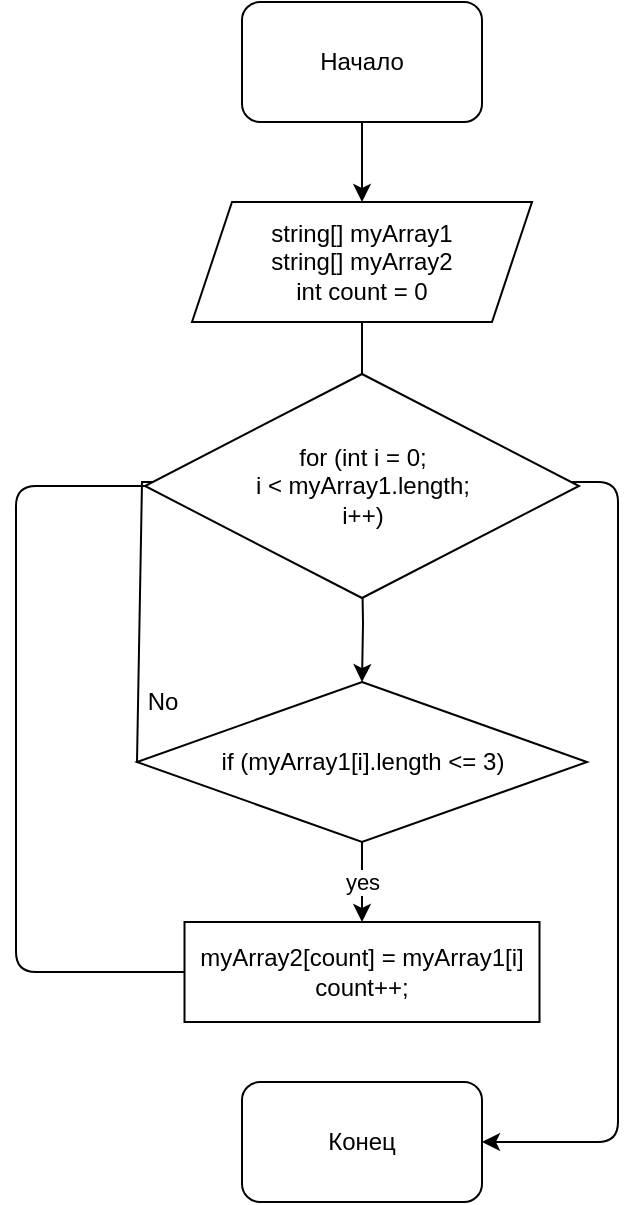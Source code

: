 <mxfile>
    <diagram id="RlWe495j_DQlxG0aJYm0" name="Страница 1">
        <mxGraphModel dx="650" dy="378" grid="1" gridSize="10" guides="1" tooltips="1" connect="1" arrows="1" fold="1" page="1" pageScale="1" pageWidth="827" pageHeight="1169" math="0" shadow="0">
            <root>
                <mxCell id="0"/>
                <mxCell id="1" parent="0"/>
                <mxCell id="2" value="" style="edgeStyle=orthogonalEdgeStyle;rounded=0;orthogonalLoop=1;jettySize=auto;html=1;" edge="1" parent="1" source="3" target="5">
                    <mxGeometry relative="1" as="geometry"/>
                </mxCell>
                <mxCell id="3" value="Начало" style="rounded=1;whiteSpace=wrap;html=1;" vertex="1" parent="1">
                    <mxGeometry x="330" y="10" width="120" height="60" as="geometry"/>
                </mxCell>
                <mxCell id="4" value="" style="edgeStyle=orthogonalEdgeStyle;rounded=0;orthogonalLoop=1;jettySize=auto;html=1;" edge="1" parent="1" source="5">
                    <mxGeometry relative="1" as="geometry">
                        <mxPoint x="390" y="210" as="targetPoint"/>
                    </mxGeometry>
                </mxCell>
                <mxCell id="5" value="&amp;nbsp;string[] myArray1&amp;nbsp;&lt;br&gt;string[] myArray2&lt;br&gt;int count = 0" style="shape=parallelogram;perimeter=parallelogramPerimeter;whiteSpace=wrap;html=1;fixedSize=1;" vertex="1" parent="1">
                    <mxGeometry x="305" y="110" width="170" height="60" as="geometry"/>
                </mxCell>
                <mxCell id="6" value="" style="edgeStyle=orthogonalEdgeStyle;rounded=0;orthogonalLoop=1;jettySize=auto;html=1;" edge="1" parent="1" target="9">
                    <mxGeometry relative="1" as="geometry">
                        <mxPoint x="390" y="290" as="sourcePoint"/>
                    </mxGeometry>
                </mxCell>
                <mxCell id="7" style="edgeStyle=none;html=1;entryX=1;entryY=0.5;entryDx=0;entryDy=0;" edge="1" parent="1" target="14">
                    <mxGeometry relative="1" as="geometry">
                        <mxPoint x="525" y="413" as="targetPoint"/>
                        <mxPoint x="450" y="250" as="sourcePoint"/>
                        <Array as="points">
                            <mxPoint x="518" y="250"/>
                            <mxPoint x="518" y="580"/>
                        </Array>
                    </mxGeometry>
                </mxCell>
                <mxCell id="8" value="yes" style="edgeStyle=none;html=1;" edge="1" parent="1" source="9" target="11">
                    <mxGeometry relative="1" as="geometry"/>
                </mxCell>
                <mxCell id="9" value="if (myArray1[i].length &amp;lt;= 3)" style="rhombus;whiteSpace=wrap;html=1;" vertex="1" parent="1">
                    <mxGeometry x="277.5" y="350" width="225" height="80" as="geometry"/>
                </mxCell>
                <mxCell id="10" style="edgeStyle=none;html=1;" edge="1" parent="1">
                    <mxGeometry relative="1" as="geometry">
                        <mxPoint x="329" y="252" as="targetPoint"/>
                        <mxPoint x="301" y="495" as="sourcePoint"/>
                        <Array as="points">
                            <mxPoint x="217" y="495"/>
                            <mxPoint x="217" y="364"/>
                            <mxPoint x="217" y="252"/>
                        </Array>
                    </mxGeometry>
                </mxCell>
                <mxCell id="11" value="myArray2[count] = myArray1[i]&lt;br&gt;count++;" style="whiteSpace=wrap;html=1;" vertex="1" parent="1">
                    <mxGeometry x="301.25" y="470" width="177.5" height="50" as="geometry"/>
                </mxCell>
                <mxCell id="12" value="" style="endArrow=classic;html=1;rounded=0;exitX=0;exitY=0.5;exitDx=0;exitDy=0;entryX=0;entryY=0.5;entryDx=0;entryDy=0;" edge="1" parent="1" source="9">
                    <mxGeometry width="50" height="50" relative="1" as="geometry">
                        <mxPoint x="510" y="260" as="sourcePoint"/>
                        <mxPoint x="330" y="250" as="targetPoint"/>
                        <Array as="points">
                            <mxPoint x="280" y="250"/>
                            <mxPoint x="310" y="250"/>
                        </Array>
                    </mxGeometry>
                </mxCell>
                <mxCell id="13" value="No" style="text;html=1;align=center;verticalAlign=middle;resizable=0;points=[];autosize=1;strokeColor=none;fillColor=none;" vertex="1" parent="1">
                    <mxGeometry x="275" y="350" width="30" height="20" as="geometry"/>
                </mxCell>
                <mxCell id="14" value="Конец" style="rounded=1;whiteSpace=wrap;html=1;" vertex="1" parent="1">
                    <mxGeometry x="330" y="550" width="120" height="60" as="geometry"/>
                </mxCell>
                <mxCell id="15" value="&lt;span&gt;for (int i = 0;&lt;/span&gt;&lt;br&gt;&lt;span&gt;i &amp;lt; myArray1.length;&lt;/span&gt;&lt;br&gt;&lt;span&gt;i++)&lt;/span&gt;" style="rhombus;whiteSpace=wrap;html=1;" vertex="1" parent="1">
                    <mxGeometry x="281.5" y="196" width="217" height="112" as="geometry"/>
                </mxCell>
            </root>
        </mxGraphModel>
    </diagram>
</mxfile>